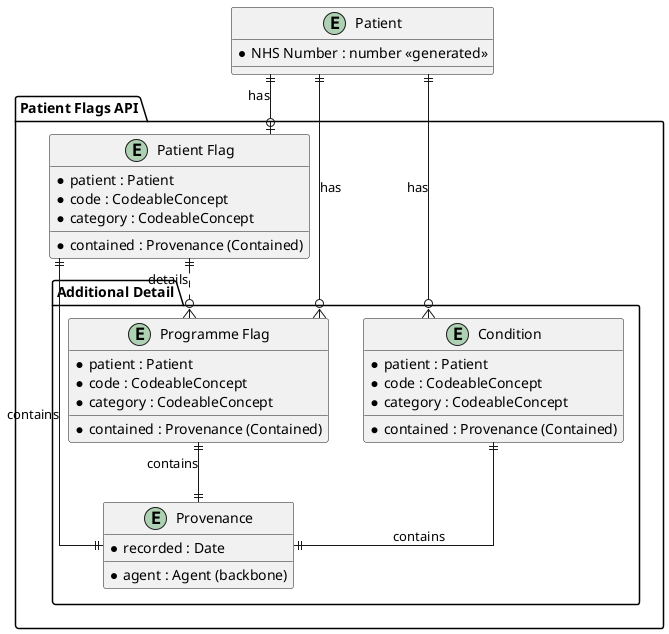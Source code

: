 @startuml

skinparam linetype ortho

entity "Patient" as pat {
  *NHS Number : number <<generated>>
}
package "Patient Flags API" {

entity "Patient Flag" as pfg {
  *patient : Patient
  *code : CodeableConcept
  *category : CodeableConcept
  *contained : Provenance (Contained)
}

package "Additional Detail" {

entity "Condition" as cod {
  *patient : Patient
  *code : CodeableConcept
  *category : CodeableConcept
  *contained : Provenance (Contained)
}

entity "Programme Flag" as prfg {
  *patient : Patient
  *code : CodeableConcept
  *category : CodeableConcept
  *contained : Provenance (Contained)
}

entity "Provenance" as prov {
  *recorded : Date
  *agent : Agent (backbone)
}
}
}

pat ||--o{ cod : has
pat ||--o| pfg : has
pat ||--o{ prfg : has
cod ||--|| prov : contains
pfg ||--|| prov : contains
prfg ||--|| prov : contains
pfg ||..o{ prfg : details

@enduml
